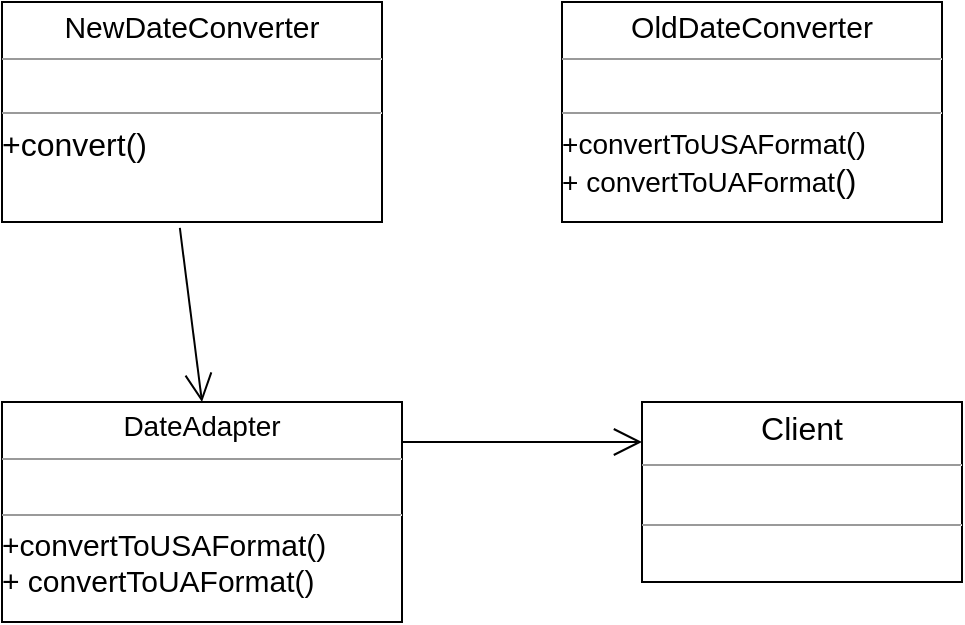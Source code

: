 <mxfile>
    <diagram id="Vkf1kccMHPyQg5MPIpvl" name="Page-1">
        <mxGraphModel dx="820" dy="500" grid="1" gridSize="10" guides="1" tooltips="1" connect="1" arrows="1" fold="1" page="1" pageScale="1" pageWidth="827" pageHeight="1169" math="0" shadow="0">
            <root>
                <mxCell id="0"/>
                <mxCell id="1" parent="0"/>
                <mxCell id="w2loQe_CoKNBEsXn6_GD-2" value="&lt;p style=&quot;margin: 0px ; margin-top: 4px ; text-align: center&quot;&gt;&lt;font style=&quot;font-size: 15px&quot;&gt;OldDateConverter&lt;/font&gt;&lt;br&gt;&lt;/p&gt;&lt;hr size=&quot;1&quot;&gt;&lt;p style=&quot;margin: 0px ; margin-left: 4px&quot;&gt;&lt;br&gt;&lt;/p&gt;&lt;hr size=&quot;1&quot;&gt;&lt;p style=&quot;text-align: justify ; margin: 0px 0px 0px 4px&quot;&gt;&lt;/p&gt;&lt;span style=&quot;font-size: 14px ; text-align: justify&quot;&gt;+&lt;/span&gt;&lt;span style=&quot;font-size: 14px&quot;&gt;convertToUSAFormat&lt;/span&gt;&lt;font style=&quot;font-size: 15px&quot;&gt;()&lt;/font&gt;&lt;br&gt;&lt;span style=&quot;font-size: 14px&quot;&gt;+&amp;nbsp;&lt;/span&gt;&lt;span style=&quot;font-size: 14px&quot;&gt;convertToUAFormat&lt;/span&gt;&lt;font style=&quot;font-size: 16px&quot;&gt;()&lt;/font&gt;&lt;span style=&quot;font-size: 14px&quot;&gt;&lt;br&gt;&lt;/span&gt;" style="verticalAlign=top;align=left;overflow=fill;fontSize=12;fontFamily=Helvetica;html=1;" parent="1" vertex="1">
                    <mxGeometry x="360" y="80" width="190" height="110" as="geometry"/>
                </mxCell>
                <mxCell id="w2loQe_CoKNBEsXn6_GD-3" value="&lt;p style=&quot;text-align: center ; margin: 4px 0px 0px&quot;&gt;&lt;span style=&quot;font-size: 14px&quot;&gt;DateAdapter&lt;/span&gt;&lt;br&gt;&lt;/p&gt;&lt;hr size=&quot;1&quot; style=&quot;text-align: justify ; font-size: 14px&quot;&gt;&lt;p style=&quot;text-align: justify ; margin: 0px 0px 0px 4px&quot;&gt;&lt;br&gt;&lt;/p&gt;&lt;hr size=&quot;1&quot; style=&quot;text-align: justify&quot;&gt;&lt;p style=&quot;text-align: justify ; margin: 0px 0px 0px 4px&quot;&gt;&lt;/p&gt;&lt;font style=&quot;font-size: 15px&quot;&gt;&lt;span style=&quot;text-align: justify&quot;&gt;+&lt;/span&gt;convertToUSAFormat()&lt;br&gt;&lt;/font&gt;&lt;font style=&quot;font-size: 15px&quot;&gt;+ convertToUAFormat()&lt;/font&gt;" style="verticalAlign=top;align=left;overflow=fill;fontSize=12;fontFamily=Helvetica;html=1;" parent="1" vertex="1">
                    <mxGeometry x="80" y="280" width="200" height="110" as="geometry"/>
                </mxCell>
                <mxCell id="w2loQe_CoKNBEsXn6_GD-6" value="&lt;p style=&quot;text-align: center ; margin: 4px 0px 0px ; font-size: 16px&quot;&gt;&lt;font style=&quot;font-size: 16px&quot;&gt;Client&lt;/font&gt;&lt;/p&gt;&lt;hr size=&quot;1&quot; style=&quot;text-align: justify ; font-size: 16px&quot;&gt;&lt;p style=&quot;text-align: justify ; margin: 0px 0px 0px 4px&quot;&gt;&lt;br&gt;&lt;/p&gt;&lt;hr size=&quot;1&quot; style=&quot;text-align: justify&quot;&gt;&lt;p style=&quot;text-align: justify ; margin: 0px 0px 0px 4px&quot;&gt;&lt;br&gt;&lt;/p&gt;" style="verticalAlign=top;align=left;overflow=fill;fontSize=12;fontFamily=Helvetica;html=1;" parent="1" vertex="1">
                    <mxGeometry x="400" y="280" width="160" height="90" as="geometry"/>
                </mxCell>
                <mxCell id="5" value="" style="endArrow=open;endFill=1;endSize=12;html=1;" parent="1" edge="1">
                    <mxGeometry width="160" relative="1" as="geometry">
                        <mxPoint x="280" y="300" as="sourcePoint"/>
                        <mxPoint x="400" y="300" as="targetPoint"/>
                    </mxGeometry>
                </mxCell>
                <mxCell id="6" value="&lt;p style=&quot;margin: 0px ; margin-top: 4px ; text-align: center&quot;&gt;&lt;font style=&quot;font-size: 15px&quot;&gt;NewDateConverter&lt;/font&gt;&lt;br&gt;&lt;/p&gt;&lt;hr size=&quot;1&quot;&gt;&lt;p style=&quot;margin: 0px ; margin-left: 4px&quot;&gt;&lt;br&gt;&lt;/p&gt;&lt;hr size=&quot;1&quot;&gt;&lt;p style=&quot;text-align: justify ; margin: 0px 0px 0px 4px&quot;&gt;&lt;/p&gt;&lt;font style=&quot;font-size: 16px&quot;&gt;&lt;span style=&quot;text-align: justify&quot;&gt;+&lt;/span&gt;convert()&lt;br&gt;&lt;/font&gt;&lt;span style=&quot;font-size: 14px&quot;&gt;&lt;br&gt;&lt;/span&gt;" style="verticalAlign=top;align=left;overflow=fill;fontSize=12;fontFamily=Helvetica;html=1;" parent="1" vertex="1">
                    <mxGeometry x="80" y="80" width="190" height="110" as="geometry"/>
                </mxCell>
                <mxCell id="13" value="" style="endArrow=open;endFill=1;endSize=12;html=1;exitX=0.468;exitY=1.027;exitDx=0;exitDy=0;exitPerimeter=0;entryX=0.5;entryY=0;entryDx=0;entryDy=0;" parent="1" source="6" target="w2loQe_CoKNBEsXn6_GD-3" edge="1">
                    <mxGeometry width="160" relative="1" as="geometry">
                        <mxPoint x="150" y="230" as="sourcePoint"/>
                        <mxPoint x="220" y="230" as="targetPoint"/>
                    </mxGeometry>
                </mxCell>
            </root>
        </mxGraphModel>
    </diagram>
</mxfile>
